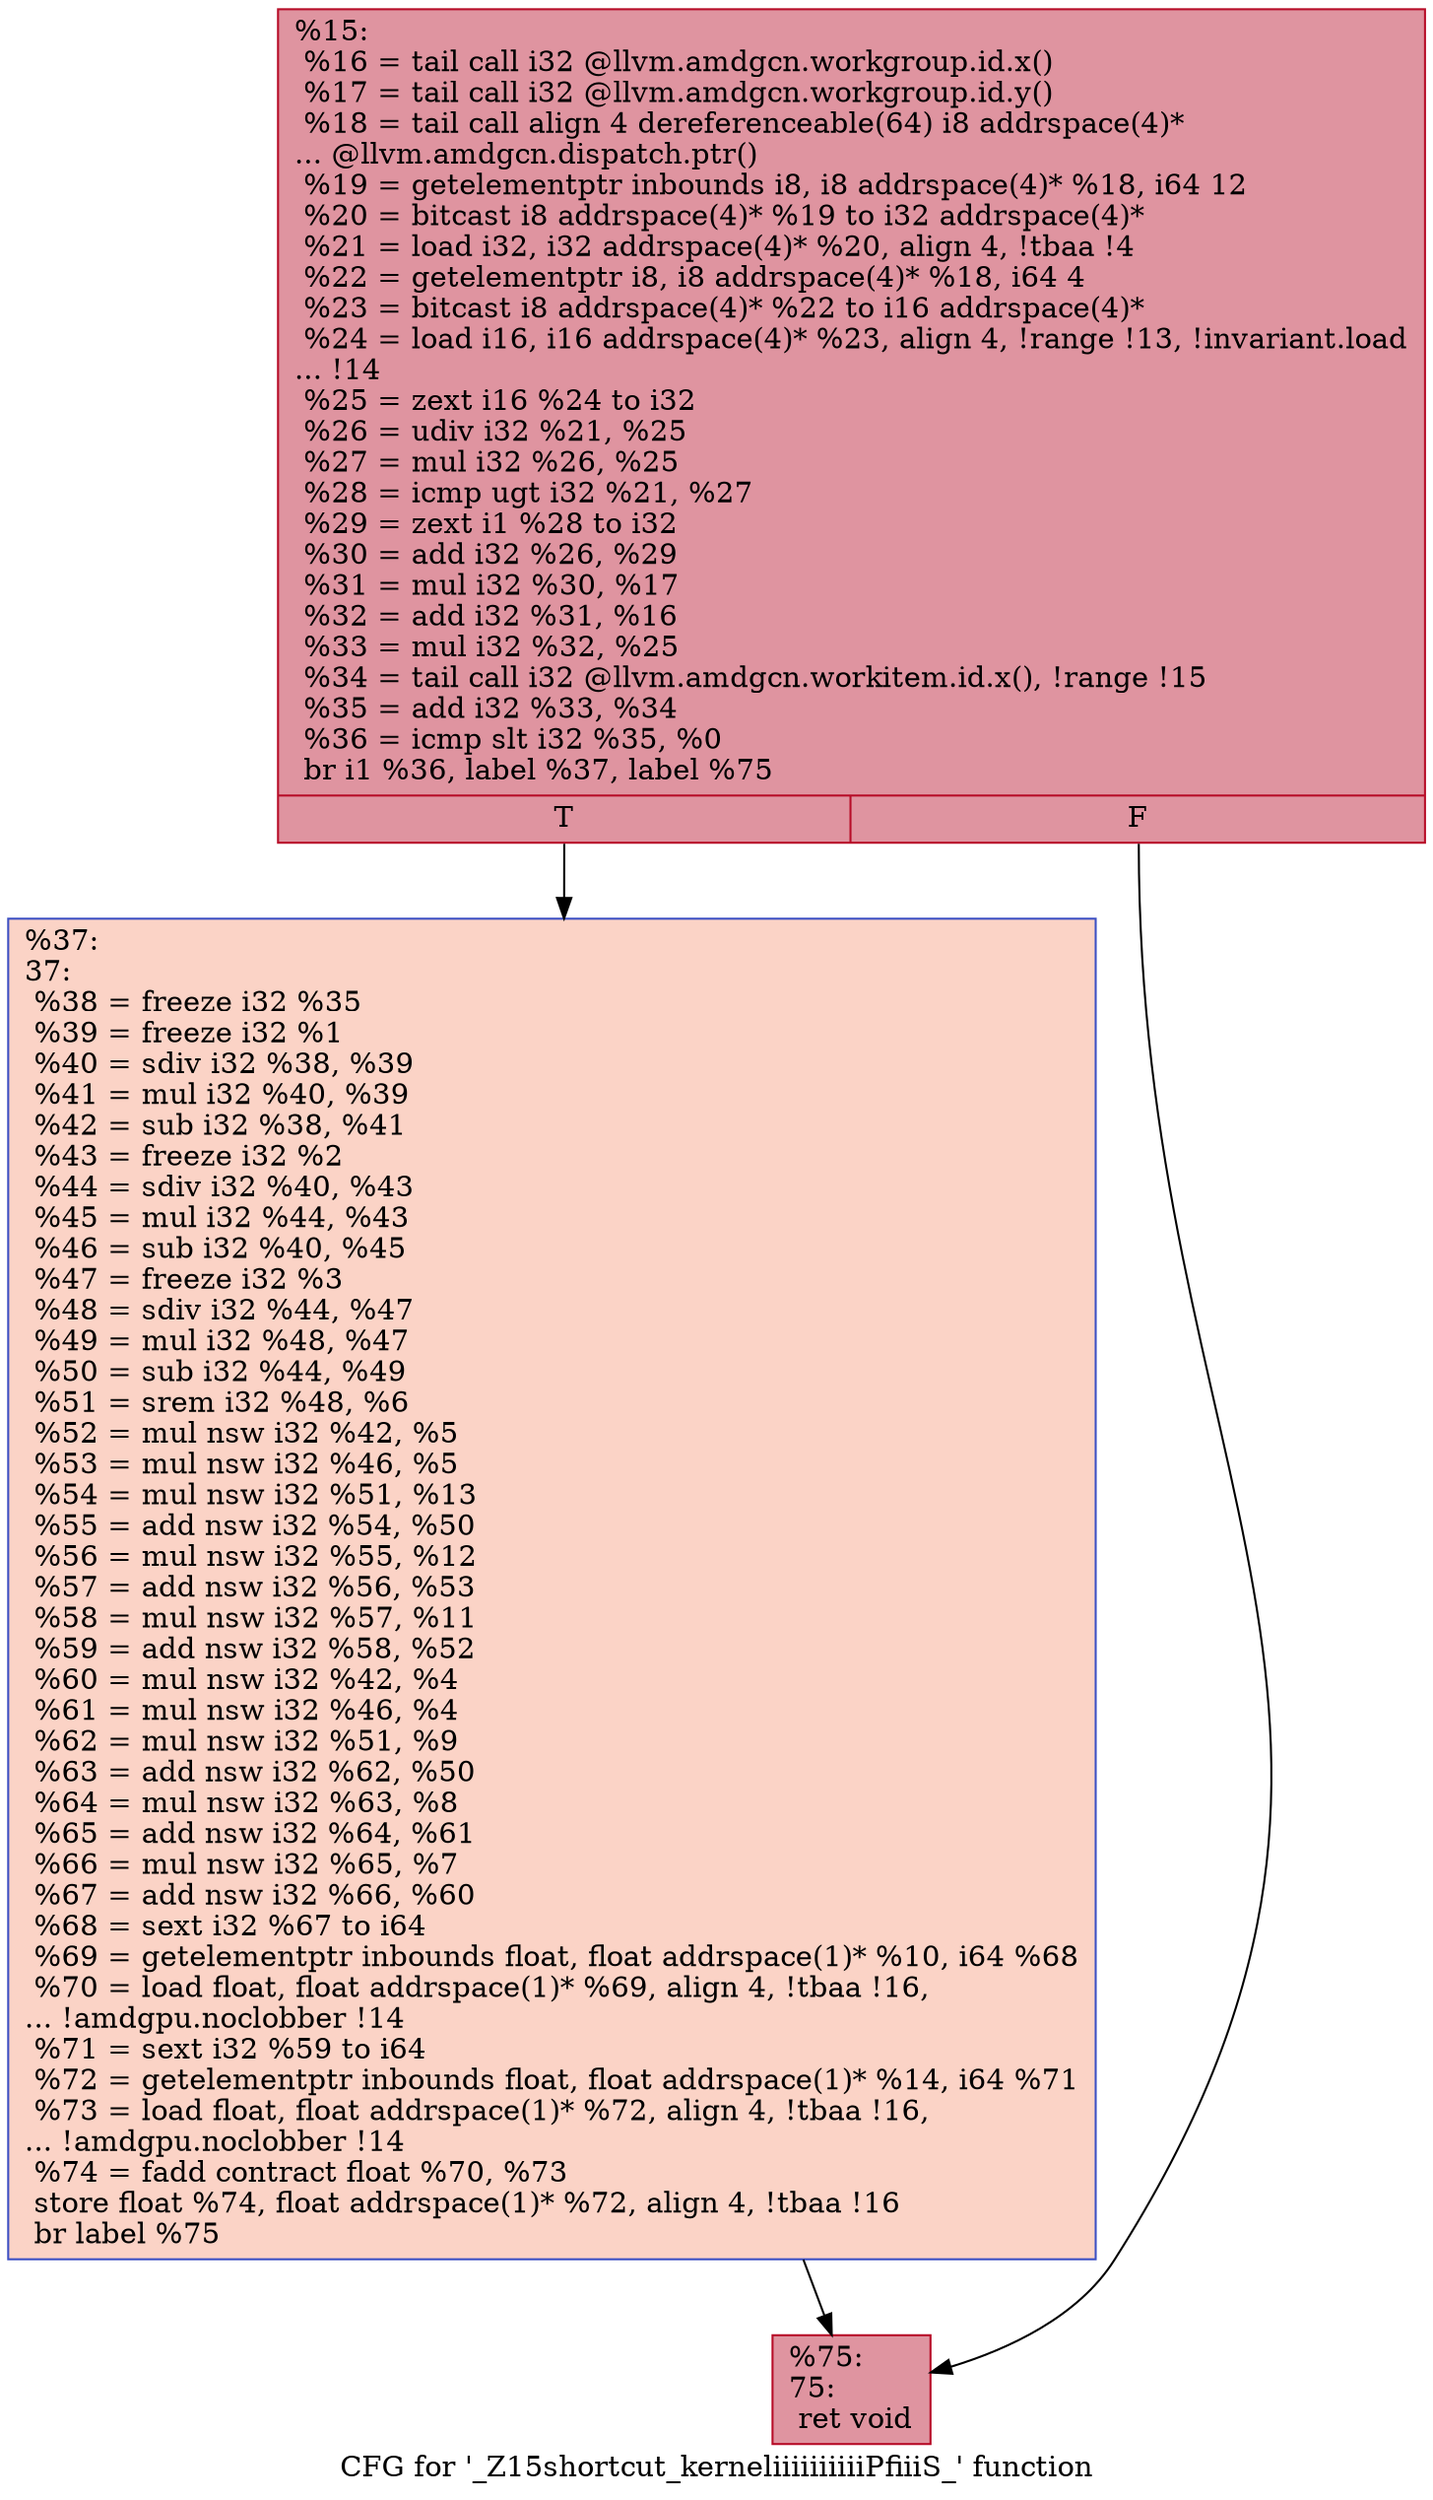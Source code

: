 digraph "CFG for '_Z15shortcut_kerneliiiiiiiiiiPfiiiS_' function" {
	label="CFG for '_Z15shortcut_kerneliiiiiiiiiiPfiiiS_' function";

	Node0x5cf1e10 [shape=record,color="#b70d28ff", style=filled, fillcolor="#b70d2870",label="{%15:\l  %16 = tail call i32 @llvm.amdgcn.workgroup.id.x()\l  %17 = tail call i32 @llvm.amdgcn.workgroup.id.y()\l  %18 = tail call align 4 dereferenceable(64) i8 addrspace(4)*\l... @llvm.amdgcn.dispatch.ptr()\l  %19 = getelementptr inbounds i8, i8 addrspace(4)* %18, i64 12\l  %20 = bitcast i8 addrspace(4)* %19 to i32 addrspace(4)*\l  %21 = load i32, i32 addrspace(4)* %20, align 4, !tbaa !4\l  %22 = getelementptr i8, i8 addrspace(4)* %18, i64 4\l  %23 = bitcast i8 addrspace(4)* %22 to i16 addrspace(4)*\l  %24 = load i16, i16 addrspace(4)* %23, align 4, !range !13, !invariant.load\l... !14\l  %25 = zext i16 %24 to i32\l  %26 = udiv i32 %21, %25\l  %27 = mul i32 %26, %25\l  %28 = icmp ugt i32 %21, %27\l  %29 = zext i1 %28 to i32\l  %30 = add i32 %26, %29\l  %31 = mul i32 %30, %17\l  %32 = add i32 %31, %16\l  %33 = mul i32 %32, %25\l  %34 = tail call i32 @llvm.amdgcn.workitem.id.x(), !range !15\l  %35 = add i32 %33, %34\l  %36 = icmp slt i32 %35, %0\l  br i1 %36, label %37, label %75\l|{<s0>T|<s1>F}}"];
	Node0x5cf1e10:s0 -> Node0x5cf5390;
	Node0x5cf1e10:s1 -> Node0x5cf5420;
	Node0x5cf5390 [shape=record,color="#3d50c3ff", style=filled, fillcolor="#f59c7d70",label="{%37:\l37:                                               \l  %38 = freeze i32 %35\l  %39 = freeze i32 %1\l  %40 = sdiv i32 %38, %39\l  %41 = mul i32 %40, %39\l  %42 = sub i32 %38, %41\l  %43 = freeze i32 %2\l  %44 = sdiv i32 %40, %43\l  %45 = mul i32 %44, %43\l  %46 = sub i32 %40, %45\l  %47 = freeze i32 %3\l  %48 = sdiv i32 %44, %47\l  %49 = mul i32 %48, %47\l  %50 = sub i32 %44, %49\l  %51 = srem i32 %48, %6\l  %52 = mul nsw i32 %42, %5\l  %53 = mul nsw i32 %46, %5\l  %54 = mul nsw i32 %51, %13\l  %55 = add nsw i32 %54, %50\l  %56 = mul nsw i32 %55, %12\l  %57 = add nsw i32 %56, %53\l  %58 = mul nsw i32 %57, %11\l  %59 = add nsw i32 %58, %52\l  %60 = mul nsw i32 %42, %4\l  %61 = mul nsw i32 %46, %4\l  %62 = mul nsw i32 %51, %9\l  %63 = add nsw i32 %62, %50\l  %64 = mul nsw i32 %63, %8\l  %65 = add nsw i32 %64, %61\l  %66 = mul nsw i32 %65, %7\l  %67 = add nsw i32 %66, %60\l  %68 = sext i32 %67 to i64\l  %69 = getelementptr inbounds float, float addrspace(1)* %10, i64 %68\l  %70 = load float, float addrspace(1)* %69, align 4, !tbaa !16,\l... !amdgpu.noclobber !14\l  %71 = sext i32 %59 to i64\l  %72 = getelementptr inbounds float, float addrspace(1)* %14, i64 %71\l  %73 = load float, float addrspace(1)* %72, align 4, !tbaa !16,\l... !amdgpu.noclobber !14\l  %74 = fadd contract float %70, %73\l  store float %74, float addrspace(1)* %72, align 4, !tbaa !16\l  br label %75\l}"];
	Node0x5cf5390 -> Node0x5cf5420;
	Node0x5cf5420 [shape=record,color="#b70d28ff", style=filled, fillcolor="#b70d2870",label="{%75:\l75:                                               \l  ret void\l}"];
}
